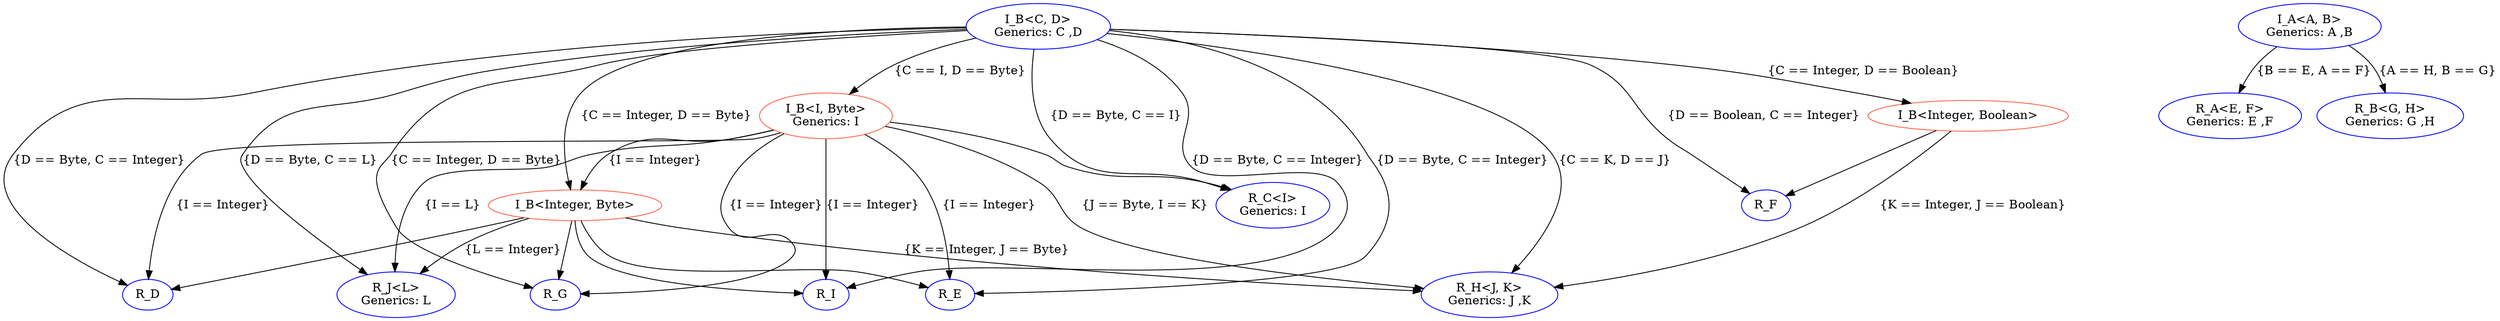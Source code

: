 strict digraph Type_Graph {
  12[label="R_H<J, K>
Generics: J ,K"]
  12[color= "blue"]
  14[label="R_J<L>
Generics: L"]
  14[color= "blue"]
  0[label="I_A<A, B>
Generics: A ,B"]
  0[color= "blue"]
  8[label="R_E"]
  8[color= "blue"]
  13[label="R_I"]
  13[color= "blue"]
  6[label="I_B<Integer, Byte>"]
  6[color= "tomato"]
  7[label="R_D"]
  7[color= "blue"]
  1[label="I_B<C, D>
Generics: C ,D"]
  1[color= "blue"]
  2[label="R_A<E, F>
Generics: E ,F"]
  2[color= "blue"]
  9[label="I_B<Integer, Boolean>"]
  9[color= "tomato"]
  5[label="R_C<I>
Generics: I"]
  5[color= "blue"]
  4[label="I_B<I, Byte>
Generics: I"]
  4[color= "tomato"]
  11[label="R_G"]
  11[color= "blue"]
  10[label="R_F"]
  10[color= "blue"]
  3[label="R_B<G, H>
Generics: G ,H"]
  3[color= "blue"]
  6 -> 14 [label= "{L == Integer}
"]
  6 -> 13
  4 -> 13 [label= "{I == Integer}
"]
  6 -> 11
  6 -> 8
  6 -> 11
  6 -> 8
  0 -> 3 [label= "{B == G, A == H}
"]
  4 -> 12 [label= "{J == Byte, I == K}
"]
  6 -> 7
  4 -> 5
  9 -> 12 [label= "{K == Integer, J == Boolean}
"]
  4 -> 14 [label= "{I == L}
"]
  9 -> 10
  6 -> 11
  4 -> 7 [label= "{I == Integer}
"]
  1 -> 8 [label= "{D == Byte, C == Integer}
"]
  1 -> 12 [label= "{C == K, D == J}
"]
  1 -> 7 [label= "{D == Byte, C == Integer}
"]
  9 -> 10
  1 -> 4 [label= "{C == I, D == Byte}
"]
  6 -> 7
  0 -> 2 [label= "{A == F, B == E}
"]
  4 -> 5
  0 -> 3 [label= "{A == H, B == G}
"]
  4 -> 8 [label= "{I == Integer}
"]
  6 -> 12 [label= "{K == Integer, J == Byte}
"]
  1 -> 6 [label= "{C == Integer, D == Byte}
"]
  1 -> 9 [label= "{C == Integer, D == Boolean}
"]
  6 -> 13
  4 -> 14 [label= "{I == L}
"]
  1 -> 14 [label= "{D == Byte, C == L}
"]
  4 -> 11 [label= "{I == Integer}
"]
  1 -> 13 [label= "{D == Byte, C == Integer}
"]
  6 -> 8
  4 -> 5
  6 -> 13
  9 -> 10
  0 -> 2 [label= "{B == E, A == F}
"]
  4 -> 6 [label= "{I == Integer}
"]
  1 -> 5 [label= "{D == Byte, C == I}
"]
  6 -> 7
  1 -> 11 [label= "{C == Integer, D == Byte}
"]
  1 -> 10 [label= "{D == Boolean, C == Integer}
"]
  1 -> 12 [label= "{C == K, D == J}
"]
}